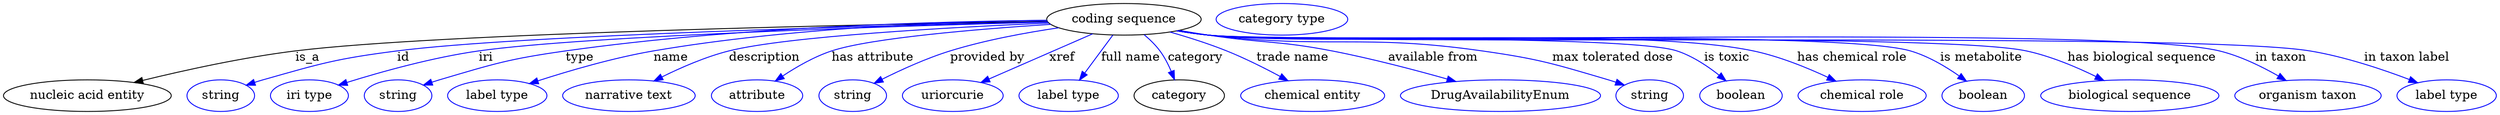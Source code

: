 digraph {
	graph [bb="0,0,2835.1,123"];
	node [label="\N"];
	"coding sequence"	[height=0.5,
		label="coding sequence",
		pos="1274.5,105",
		width=2.4373];
	"nucleic acid entity"	[height=0.5,
		pos="95.542,18",
		width=2.6539];
	"coding sequence" -> "nucleic acid entity"	[label=is_a,
		lp="346.54,61.5",
		pos="e,148.75,32.95 1187.3,102.66 986.43,99.277 496.29,89.165 332.54,69 272.93,61.658 206.05,46.943 158.58,35.368"];
	id	[color=blue,
		height=0.5,
		label=string,
		pos="247.54,18",
		width=1.0652];
	"coding sequence" -> id	[color=blue,
		label=id,
		lp="455.54,61.5",
		pos="e,276.54,29.941 1187.6,102.19 1005.5,98.089 589.31,87.03 448.54,69 379.54,60.162 362.46,54.984 295.54,36 292.44,35.119 289.24,34.144 \
286.05,33.12",
		style=solid];
	iri	[color=blue,
		height=0.5,
		label="iri type",
		pos="348.54,18",
		width=1.2277];
	"coding sequence" -> iri	[color=blue,
		label=iri,
		lp="549.54,61.5",
		pos="e,381.55,29.995 1187.9,101.88 1021.8,97.477 663.91,86.294 541.54,69 489,61.574 430.18,45.112 391.44,33.099",
		style=solid];
	type	[color=blue,
		height=0.5,
		label=string,
		pos="449.54,18",
		width=1.0652];
	"coding sequence" -> type	[color=blue,
		label=type,
		lp="656.54,61.5",
		pos="e,478.19,29.989 1186.9,103.86 1064.2,102.6 834.29,96.346 640.54,69 575.53,59.824 559.53,54.534 496.54,36 493.64,35.146 490.65,34.209 \
487.66,33.227",
		style=solid];
	name	[color=blue,
		height=0.5,
		label="label type",
		pos="562.54,18",
		width=1.5707];
	"coding sequence" -> name	[color=blue,
		label=name,
		lp="760.54,61.5",
		pos="e,599.19,31.72 1186.9,103.83 1080.6,102.35 896.22,95.666 740.54,69 694.99,61.198 644.38,46.359 608.81,34.864",
		style=solid];
	description	[color=blue,
		height=0.5,
		label="narrative text",
		pos="712.54,18",
		width=2.0943];
	"coding sequence" -> description	[color=blue,
		label=description,
		lp="866.04,61.5",
		pos="e,740.84,34.756 1189,100.77 1078.4,96.007 892.07,85.787 825.54,69 799.27,62.37 771.41,50.111 749.93,39.391",
		style=solid];
	"has attribute"	[color=blue,
		height=0.5,
		label=attribute,
		pos="857.54,18",
		width=1.4443];
	"coding sequence" -> "has attribute"	[color=blue,
		label="has attribute",
		lp="988.54,61.5",
		pos="e,878.05,34.672 1190.9,99.314 1107.7,93.92 986.23,83.848 941.54,69 922.02,62.513 902.15,50.96 886.64,40.592",
		style=solid];
	"provided by"	[color=blue,
		height=0.5,
		label=string,
		pos="965.54,18",
		width=1.0652];
	"coding sequence" -> "provided by"	[color=blue,
		label="provided by",
		lp="1119,61.5",
		pos="e,989.98,32.142 1200.2,95.312 1162.6,89.805 1116.6,81.343 1076.5,69 1049.6,60.7 1020.6,47.49 999.05,36.732",
		style=solid];
	xref	[color=blue,
		height=0.5,
		label=uriorcurie,
		pos="1079.5,18",
		width=1.5887];
	"coding sequence" -> xref	[color=blue,
		label=xref,
		lp="1204,61.5",
		pos="e,1111.5,32.942 1238.8,88.41 1205.5,73.909 1156,52.309 1121,37.063",
		style=solid];
	"full name"	[color=blue,
		height=0.5,
		label="label type",
		pos="1211.5,18",
		width=1.5707];
	"coding sequence" -> "full name"	[color=blue,
		label="full name",
		lp="1282,61.5",
		pos="e,1223.9,35.672 1261.8,86.915 1257.6,81.219 1252.9,74.837 1248.5,69 1242.5,60.846 1235.9,51.939 1230,43.931",
		style=solid];
	category	[height=0.5,
		pos="1337.5,18",
		width=1.4263];
	"coding sequence" -> category	[color=blue,
		label=category,
		lp="1356,61.5",
		pos="e,1332.1,36.224 1297.6,87.462 1304,82.092 1310.5,75.759 1315.5,69 1320.8,61.966 1325.1,53.494 1328.5,45.539",
		style=solid];
	"trade name"	[color=blue,
		height=0.5,
		label="chemical entity",
		pos="1488.5,18",
		width=2.2748];
	"coding sequence" -> "trade name"	[color=blue,
		label="trade name",
		lp="1465.5,61.5",
		pos="e,1460.8,35.075 1327.1,90.524 1347.5,84.71 1370.9,77.326 1391.5,69 1412,60.734 1434,49.618 1451.8,39.966",
		style=solid];
	"available from"	[color=blue,
		height=0.5,
		label=DrugAvailabilityEnum,
		pos="1702.5,18",
		width=3.1594];
	"coding sequence" -> "available from"	[color=blue,
		label="available from",
		lp="1626,61.5",
		pos="e,1651.6,34.151 1337.5,92.416 1348.5,90.516 1359.8,88.636 1370.5,87 1432.6,77.528 1449,80.929 1510.5,69 1554.9,60.402 1604.3,47.475 \
1641.8,36.919",
		style=solid];
	"max tolerated dose"	[color=blue,
		height=0.5,
		label=string,
		pos="1872.5,18",
		width=1.0652];
	"coding sequence" -> "max tolerated dose"	[color=blue,
		label="max tolerated dose",
		lp="1830.5,61.5",
		pos="e,1843.9,29.989 1335.8,92.04 1347.3,90.111 1359.3,88.319 1370.5,87 1508.1,70.901 1544.5,88.532 1681.5,69 1746.5,59.737 1762.6,54.534 \
1825.5,36 1828.4,35.146 1831.4,34.209 1834.4,33.227",
		style=solid];
	"is toxic"	[color=blue,
		height=0.5,
		label=boolean,
		pos="1975.5,18",
		width=1.2999];
	"coding sequence" -> "is toxic"	[color=blue,
		label="is toxic",
		lp="1959.5,61.5",
		pos="e,1958.8,34.886 1335,91.947 1346.8,89.989 1359,88.21 1370.5,87 1429.5,80.818 1847.3,87.661 1903.5,69 1920.8,63.26 1937.7,51.947 \
1950.8,41.532",
		style=solid];
	"has chemical role"	[color=blue,
		height=0.5,
		label="chemical role",
		pos="2113.5,18",
		width=2.022];
	"coding sequence" -> "has chemical role"	[color=blue,
		label="has chemical role",
		lp="2102,61.5",
		pos="e,2083.7,34.554 1335,91.903 1346.8,89.949 1359,88.183 1370.5,87 1507.4,72.965 1854.8,97.172 1989.5,69 2019.1,62.812 2050.7,49.983 \
2074.6,38.87",
		style=solid];
	"is metabolite"	[color=blue,
		height=0.5,
		label=boolean,
		pos="2251.5,18",
		width=1.2999];
	"coding sequence" -> "is metabolite"	[color=blue,
		label="is metabolite",
		lp="2249.5,61.5",
		pos="e,2232.5,34.484 1334.8,91.885 1346.6,89.92 1358.9,88.153 1370.5,87 1458.8,78.242 2083.4,93.712 2168.5,69 2188.5,63.201 2208.6,51.329 \
2224,40.609",
		style=solid];
	"has biological sequence"	[color=blue,
		height=0.5,
		label="biological sequence",
		pos="2417.5,18",
		width=2.8164];
	"coding sequence" -> "has biological sequence"	[color=blue,
		label="has biological sequence",
		lp="2432,61.5",
		pos="e,2388.3,35.255 1334.8,91.856 1346.6,89.893 1358.9,88.135 1370.5,87 1473.4,76.959 2199.5,90.707 2300.5,69 2327.9,63.114 2356.9,50.781 \
2379.2,39.837",
		style=solid];
	"in taxon"	[color=blue,
		height=0.5,
		label="organism taxon",
		pos="2620.5,18",
		width=2.3109];
	"coding sequence" -> "in taxon"	[color=blue,
		label="in taxon",
		lp="2590.5,61.5",
		pos="e,2595.9,35.281 1334.8,91.821 1346.6,89.861 1358.9,88.113 1370.5,87 1497.8,74.82 2396.4,99.333 2520.5,69 2544,63.259 2568.4,51.26 \
2587.1,40.456",
		style=solid];
	"in taxon label"	[color=blue,
		height=0.5,
		label="label type",
		pos="2778.5,18",
		width=1.5707];
	"coding sequence" -> "in taxon label"	[color=blue,
		label="in taxon label",
		lp="2733,61.5",
		pos="e,2745.7,32.764 1334.5,91.852 1346.4,89.876 1358.8,88.114 1370.5,87 1509.2,73.818 2486.2,91.623 2623.5,69 2662.7,62.554 2705.5,48.153 \
2736.2,36.454",
		style=solid];
	"named thing_category"	[color=blue,
		height=0.5,
		label="category type",
		pos="1454.5,105",
		width=2.0762];
}
